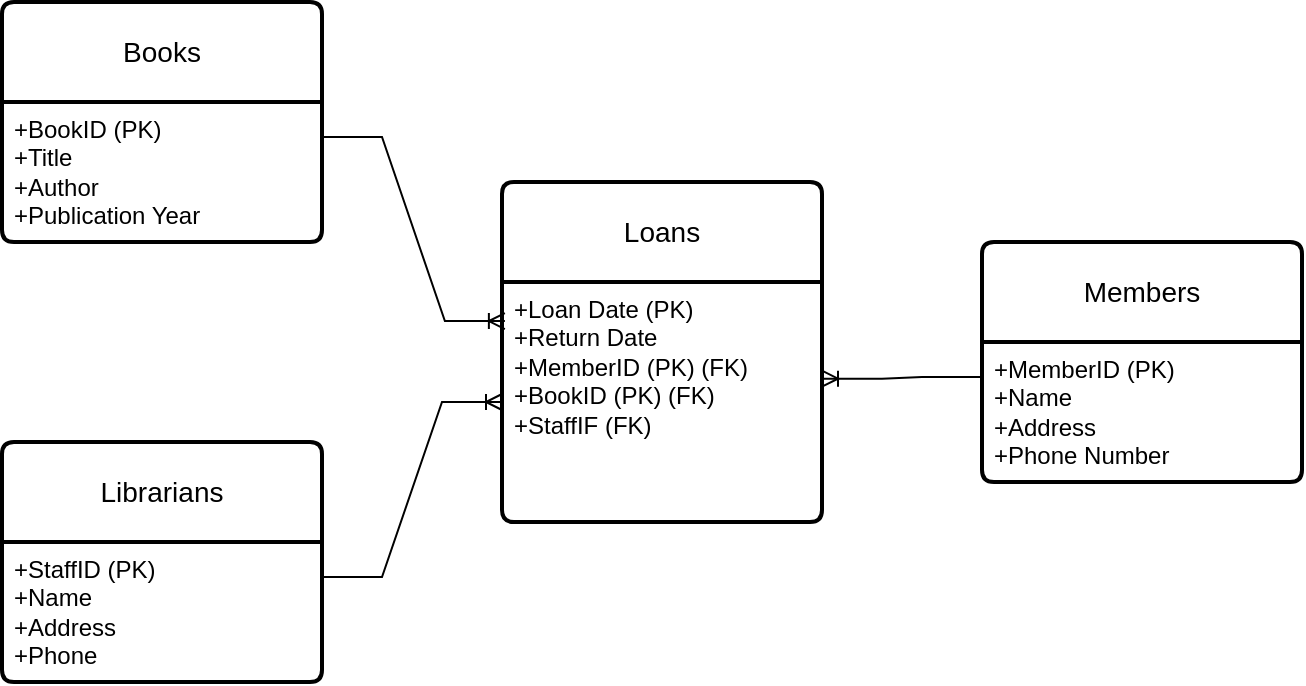 <mxfile version="24.4.10" type="github">
  <diagram name="Page-1" id="2UCoVnUq6p5vP9D8bTVJ">
    <mxGraphModel dx="1050" dy="557" grid="1" gridSize="10" guides="1" tooltips="1" connect="1" arrows="1" fold="1" page="1" pageScale="1" pageWidth="827" pageHeight="1169" math="0" shadow="0">
      <root>
        <mxCell id="0" />
        <mxCell id="1" parent="0" />
        <mxCell id="njulImn7FvMhR6Qsc9pa-1" value="Loans" style="swimlane;childLayout=stackLayout;horizontal=1;startSize=50;horizontalStack=0;rounded=1;fontSize=14;fontStyle=0;strokeWidth=2;resizeParent=0;resizeLast=1;shadow=0;dashed=0;align=center;arcSize=4;whiteSpace=wrap;html=1;" vertex="1" parent="1">
          <mxGeometry x="300" y="190" width="160" height="170" as="geometry" />
        </mxCell>
        <mxCell id="njulImn7FvMhR6Qsc9pa-2" value="+Loan Date (PK)&lt;br&gt;+Return Date&lt;div&gt;+MemberID (PK) (FK)&lt;/div&gt;&lt;div&gt;+BookID (PK) (FK)&lt;/div&gt;&lt;div&gt;+StaffIF (FK)&lt;/div&gt;" style="align=left;strokeColor=none;fillColor=none;spacingLeft=4;fontSize=12;verticalAlign=top;resizable=0;rotatable=0;part=1;html=1;" vertex="1" parent="njulImn7FvMhR6Qsc9pa-1">
          <mxGeometry y="50" width="160" height="120" as="geometry" />
        </mxCell>
        <mxCell id="njulImn7FvMhR6Qsc9pa-3" value="Librarians" style="swimlane;childLayout=stackLayout;horizontal=1;startSize=50;horizontalStack=0;rounded=1;fontSize=14;fontStyle=0;strokeWidth=2;resizeParent=0;resizeLast=1;shadow=0;dashed=0;align=center;arcSize=4;whiteSpace=wrap;html=1;" vertex="1" parent="1">
          <mxGeometry x="50" y="320" width="160" height="120" as="geometry" />
        </mxCell>
        <mxCell id="njulImn7FvMhR6Qsc9pa-4" value="+StaffID (PK)&lt;br&gt;+Name&lt;br&gt;+Address&lt;div&gt;+Phone&lt;/div&gt;" style="align=left;strokeColor=none;fillColor=none;spacingLeft=4;fontSize=12;verticalAlign=top;resizable=0;rotatable=0;part=1;html=1;" vertex="1" parent="njulImn7FvMhR6Qsc9pa-3">
          <mxGeometry y="50" width="160" height="70" as="geometry" />
        </mxCell>
        <mxCell id="njulImn7FvMhR6Qsc9pa-5" value="Books" style="swimlane;childLayout=stackLayout;horizontal=1;startSize=50;horizontalStack=0;rounded=1;fontSize=14;fontStyle=0;strokeWidth=2;resizeParent=0;resizeLast=1;shadow=0;dashed=0;align=center;arcSize=4;whiteSpace=wrap;html=1;" vertex="1" parent="1">
          <mxGeometry x="50" y="100" width="160" height="120" as="geometry" />
        </mxCell>
        <mxCell id="njulImn7FvMhR6Qsc9pa-6" value="+BookID (PK)&lt;br&gt;+Title&lt;br&gt;+Author&lt;div&gt;+Publication Year&lt;/div&gt;" style="align=left;strokeColor=none;fillColor=none;spacingLeft=4;fontSize=12;verticalAlign=top;resizable=0;rotatable=0;part=1;html=1;" vertex="1" parent="njulImn7FvMhR6Qsc9pa-5">
          <mxGeometry y="50" width="160" height="70" as="geometry" />
        </mxCell>
        <mxCell id="njulImn7FvMhR6Qsc9pa-7" value="Members" style="swimlane;childLayout=stackLayout;horizontal=1;startSize=50;horizontalStack=0;rounded=1;fontSize=14;fontStyle=0;strokeWidth=2;resizeParent=0;resizeLast=1;shadow=0;dashed=0;align=center;arcSize=4;whiteSpace=wrap;html=1;" vertex="1" parent="1">
          <mxGeometry x="540" y="220" width="160" height="120" as="geometry" />
        </mxCell>
        <mxCell id="njulImn7FvMhR6Qsc9pa-8" value="+MemberID (PK)&lt;br&gt;+Name&lt;br&gt;+Address&lt;div&gt;+Phone Number&lt;/div&gt;" style="align=left;strokeColor=none;fillColor=none;spacingLeft=4;fontSize=12;verticalAlign=top;resizable=0;rotatable=0;part=1;html=1;" vertex="1" parent="njulImn7FvMhR6Qsc9pa-7">
          <mxGeometry y="50" width="160" height="70" as="geometry" />
        </mxCell>
        <mxCell id="njulImn7FvMhR6Qsc9pa-13" value="" style="edgeStyle=entityRelationEdgeStyle;fontSize=12;html=1;endArrow=ERoneToMany;rounded=0;entryX=1;entryY=0.403;entryDx=0;entryDy=0;entryPerimeter=0;exitX=0;exitY=0.25;exitDx=0;exitDy=0;" edge="1" parent="1" source="njulImn7FvMhR6Qsc9pa-8" target="njulImn7FvMhR6Qsc9pa-2">
          <mxGeometry width="100" height="100" relative="1" as="geometry">
            <mxPoint x="360" y="340" as="sourcePoint" />
            <mxPoint x="460" y="240" as="targetPoint" />
          </mxGeometry>
        </mxCell>
        <mxCell id="njulImn7FvMhR6Qsc9pa-15" value="" style="edgeStyle=entityRelationEdgeStyle;fontSize=12;html=1;endArrow=ERoneToMany;rounded=0;entryX=0.009;entryY=0.163;entryDx=0;entryDy=0;entryPerimeter=0;exitX=1;exitY=0.25;exitDx=0;exitDy=0;" edge="1" parent="1" source="njulImn7FvMhR6Qsc9pa-6" target="njulImn7FvMhR6Qsc9pa-2">
          <mxGeometry width="100" height="100" relative="1" as="geometry">
            <mxPoint x="360" y="340" as="sourcePoint" />
            <mxPoint x="460" y="240" as="targetPoint" />
          </mxGeometry>
        </mxCell>
        <mxCell id="njulImn7FvMhR6Qsc9pa-17" value="" style="edgeStyle=entityRelationEdgeStyle;fontSize=12;html=1;endArrow=ERoneToMany;rounded=0;exitX=1;exitY=0.25;exitDx=0;exitDy=0;entryX=0;entryY=0.5;entryDx=0;entryDy=0;" edge="1" parent="1" source="njulImn7FvMhR6Qsc9pa-4" target="njulImn7FvMhR6Qsc9pa-2">
          <mxGeometry width="100" height="100" relative="1" as="geometry">
            <mxPoint x="360" y="340" as="sourcePoint" />
            <mxPoint x="460" y="240" as="targetPoint" />
            <Array as="points">
              <mxPoint x="160" y="300" />
            </Array>
          </mxGeometry>
        </mxCell>
      </root>
    </mxGraphModel>
  </diagram>
</mxfile>
